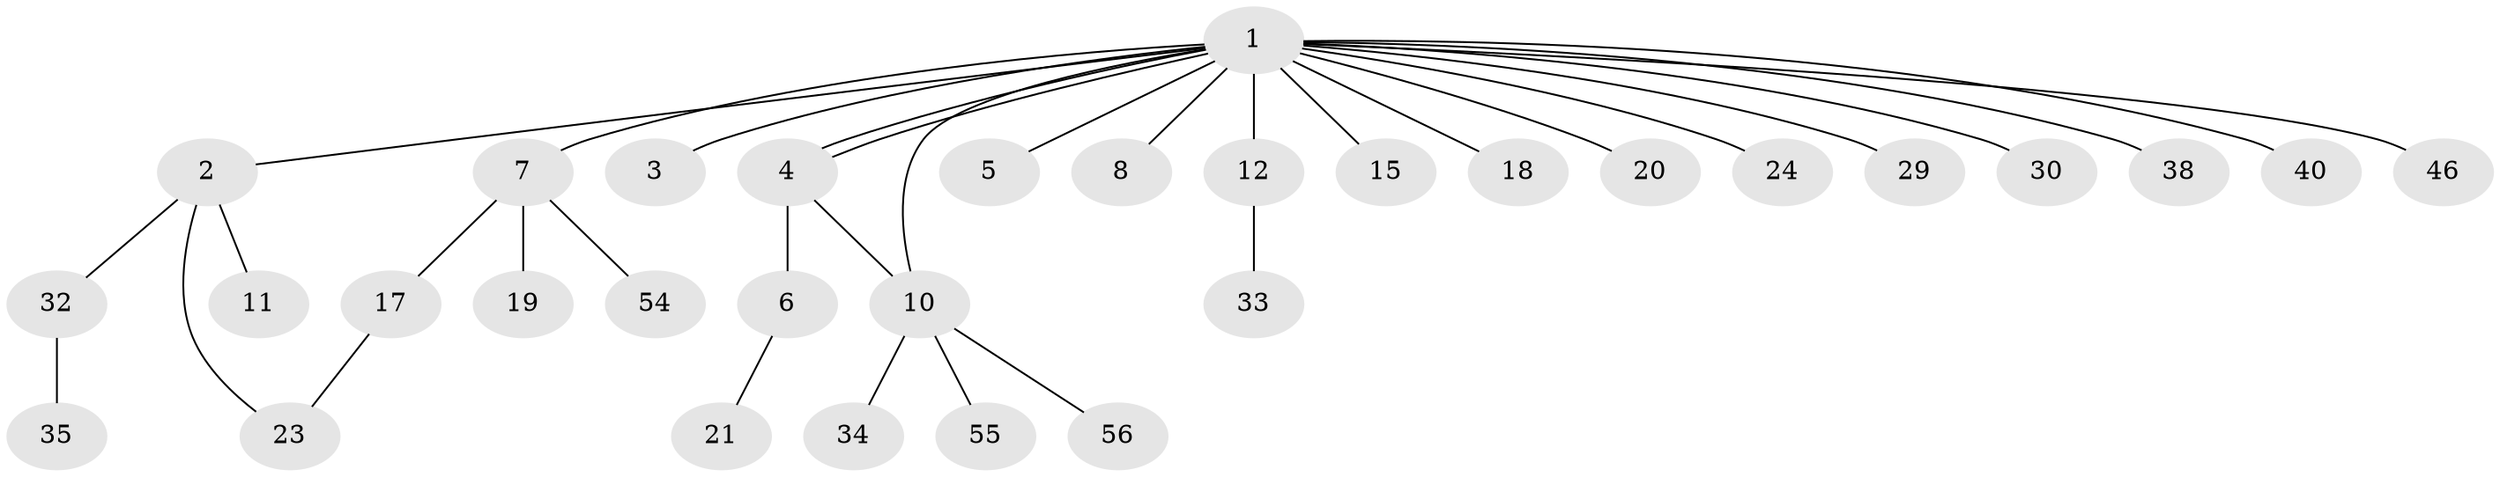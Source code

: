 // original degree distribution, {19: 0.016129032258064516, 4: 0.08064516129032258, 1: 0.6290322580645161, 7: 0.03225806451612903, 3: 0.12903225806451613, 2: 0.11290322580645161}
// Generated by graph-tools (version 1.1) at 2025/14/03/09/25 04:14:45]
// undirected, 31 vertices, 33 edges
graph export_dot {
graph [start="1"]
  node [color=gray90,style=filled];
  1;
  2;
  3;
  4 [super="+26+43+16"];
  5;
  6 [super="+31+58"];
  7 [super="+9"];
  8 [super="+61+41"];
  10 [super="+28"];
  11 [super="+13+25+60"];
  12 [super="+27+14"];
  15 [super="+47+59"];
  17 [super="+22"];
  18;
  19;
  20 [super="+39"];
  21;
  23 [super="+36+37"];
  24;
  29 [super="+62+44"];
  30;
  32;
  33;
  34;
  35;
  38;
  40;
  46;
  54;
  55;
  56;
  1 -- 2;
  1 -- 3;
  1 -- 4;
  1 -- 4;
  1 -- 5;
  1 -- 7 [weight=2];
  1 -- 8;
  1 -- 10;
  1 -- 12;
  1 -- 15;
  1 -- 18;
  1 -- 20;
  1 -- 24;
  1 -- 29;
  1 -- 30;
  1 -- 38;
  1 -- 40;
  1 -- 46;
  2 -- 11;
  2 -- 23;
  2 -- 32;
  4 -- 6;
  4 -- 10;
  6 -- 21;
  7 -- 54;
  7 -- 19;
  7 -- 17;
  10 -- 56;
  10 -- 34;
  10 -- 55;
  12 -- 33;
  17 -- 23;
  32 -- 35;
}
